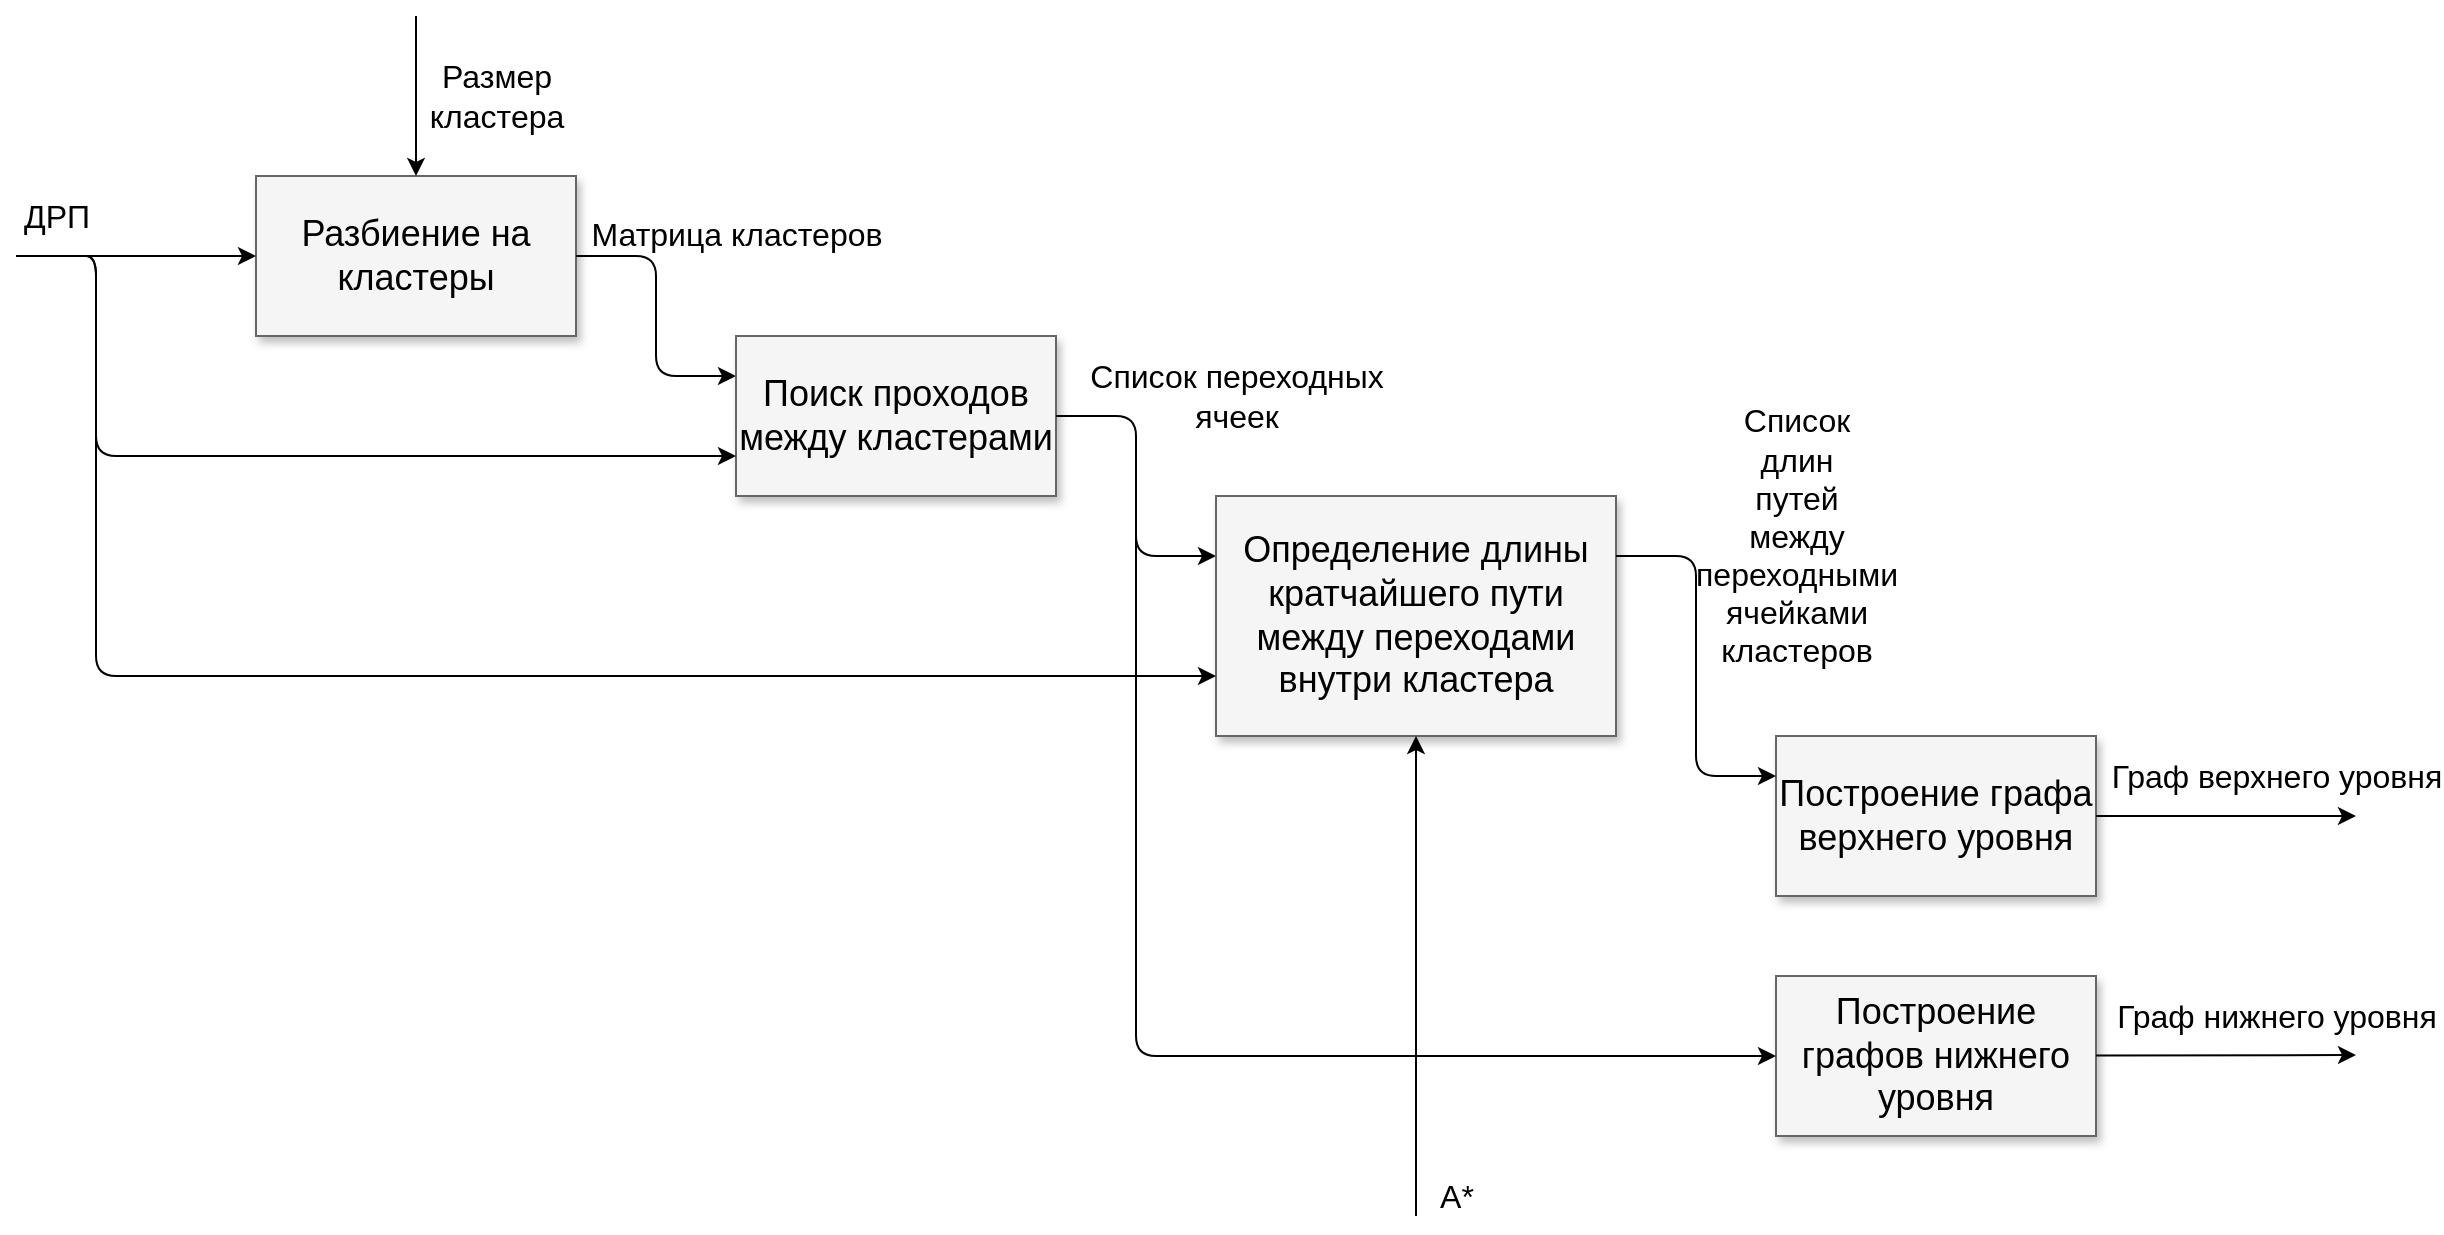 <mxfile version="13.1.14" type="device"><diagram name="Page-1" id="90a13364-a465-7bf4-72fc-28e22215d7a0"><mxGraphModel dx="1422" dy="791" grid="1" gridSize="10" guides="1" tooltips="1" connect="1" arrows="1" fold="1" page="1" pageScale="1.5" pageWidth="1169" pageHeight="826" background="#ffffff" math="0" shadow="0"><root><mxCell id="0" style=";html=1;"/><mxCell id="1" style=";html=1;" parent="0"/><mxCell id="3a17f1ce550125da-2" value="Разбиение на кластеры" style="whiteSpace=wrap;html=1;shadow=1;fontSize=18;fillColor=#f5f5f5;strokeColor=#666666;" parent="1" vertex="1"><mxGeometry x="520" y="440" width="160" height="80" as="geometry"/></mxCell><mxCell id="FktiYtGoNUdrPWUrlvSo-1" value="" style="endArrow=classic;html=1;entryX=0;entryY=0.5;entryDx=0;entryDy=0;" edge="1" parent="1" target="3a17f1ce550125da-2"><mxGeometry width="50" height="50" relative="1" as="geometry"><mxPoint x="400" y="480" as="sourcePoint"/><mxPoint x="450" y="440" as="targetPoint"/><Array as="points"><mxPoint x="490" y="480"/></Array></mxGeometry></mxCell><mxCell id="FktiYtGoNUdrPWUrlvSo-2" value="ДРП" style="edgeLabel;html=1;align=center;verticalAlign=middle;resizable=0;points=[];fontSize=16;" vertex="1" connectable="0" parent="FktiYtGoNUdrPWUrlvSo-1"><mxGeometry x="0.167" y="3" relative="1" as="geometry"><mxPoint x="-50" y="-17" as="offset"/></mxGeometry></mxCell><mxCell id="FktiYtGoNUdrPWUrlvSo-3" value="" style="endArrow=classic;html=1;entryX=0.5;entryY=0;entryDx=0;entryDy=0;" edge="1" parent="1" target="3a17f1ce550125da-2"><mxGeometry width="50" height="50" relative="1" as="geometry"><mxPoint x="600" y="360" as="sourcePoint"/><mxPoint x="620" y="620" as="targetPoint"/></mxGeometry></mxCell><mxCell id="FktiYtGoNUdrPWUrlvSo-4" value="&lt;div style=&quot;font-size: 16px;&quot;&gt;Размер &lt;br style=&quot;font-size: 16px;&quot;&gt;&lt;/div&gt;&lt;div style=&quot;font-size: 16px;&quot;&gt;кластера&lt;/div&gt;" style="edgeLabel;html=1;align=center;verticalAlign=middle;resizable=0;points=[];rotation=0;fontSize=16;" vertex="1" connectable="0" parent="FktiYtGoNUdrPWUrlvSo-3"><mxGeometry x="-0.625" y="2" relative="1" as="geometry"><mxPoint x="38" y="25" as="offset"/></mxGeometry></mxCell><mxCell id="FktiYtGoNUdrPWUrlvSo-5" value="" style="endArrow=classic;html=1;exitX=1;exitY=0.5;exitDx=0;exitDy=0;entryX=0;entryY=0.25;entryDx=0;entryDy=0;" edge="1" parent="1" source="3a17f1ce550125da-2" target="FktiYtGoNUdrPWUrlvSo-6"><mxGeometry width="50" height="50" relative="1" as="geometry"><mxPoint x="850" y="670" as="sourcePoint"/><mxPoint x="800" y="560" as="targetPoint"/><Array as="points"><mxPoint x="720" y="480"/><mxPoint x="720" y="540"/><mxPoint x="760" y="540"/></Array></mxGeometry></mxCell><mxCell id="FktiYtGoNUdrPWUrlvSo-7" value="Матрица кластеров" style="edgeLabel;html=1;align=center;verticalAlign=middle;resizable=0;points=[];fontSize=16;" vertex="1" connectable="0" parent="FktiYtGoNUdrPWUrlvSo-5"><mxGeometry x="-0.2" y="-17" relative="1" as="geometry"><mxPoint x="57" y="-27" as="offset"/></mxGeometry></mxCell><mxCell id="FktiYtGoNUdrPWUrlvSo-6" value="Поиск проходов между кластерами" style="whiteSpace=wrap;html=1;shadow=1;fontSize=18;fillColor=#f5f5f5;strokeColor=#666666;" vertex="1" parent="1"><mxGeometry x="760" y="520" width="160" height="80" as="geometry"/></mxCell><mxCell id="FktiYtGoNUdrPWUrlvSo-8" value="" style="endArrow=classic;html=1;entryX=0;entryY=0.75;entryDx=0;entryDy=0;" edge="1" parent="1" target="FktiYtGoNUdrPWUrlvSo-6"><mxGeometry width="50" height="50" relative="1" as="geometry"><mxPoint x="430" y="480" as="sourcePoint"/><mxPoint x="900" y="620" as="targetPoint"/><Array as="points"><mxPoint x="440" y="480"/><mxPoint x="440" y="580"/></Array></mxGeometry></mxCell><mxCell id="FktiYtGoNUdrPWUrlvSo-9" value="" style="endArrow=classic;html=1;exitX=1;exitY=0.5;exitDx=0;exitDy=0;entryX=0;entryY=0.25;entryDx=0;entryDy=0;" edge="1" parent="1" source="FktiYtGoNUdrPWUrlvSo-6" target="FktiYtGoNUdrPWUrlvSo-11"><mxGeometry width="50" height="50" relative="1" as="geometry"><mxPoint x="960" y="540" as="sourcePoint"/><mxPoint x="1040" y="560" as="targetPoint"/><Array as="points"><mxPoint x="960" y="560"/><mxPoint x="960" y="630"/></Array></mxGeometry></mxCell><mxCell id="FktiYtGoNUdrPWUrlvSo-10" value="&lt;div style=&quot;font-size: 16px;&quot;&gt;Список переходных &lt;br style=&quot;font-size: 16px;&quot;&gt;&lt;/div&gt;&lt;div style=&quot;font-size: 16px;&quot;&gt;ячеек&lt;/div&gt;" style="edgeLabel;html=1;align=center;verticalAlign=middle;resizable=0;points=[];labelBackgroundColor=none;fontSize=16;" vertex="1" connectable="0" parent="FktiYtGoNUdrPWUrlvSo-9"><mxGeometry x="0.4" y="1" relative="1" as="geometry"><mxPoint x="49" y="-75" as="offset"/></mxGeometry></mxCell><mxCell id="FktiYtGoNUdrPWUrlvSo-11" value="Определение длины кратчайшего пути между переходами внутри кластера" style="whiteSpace=wrap;html=1;shadow=1;fontSize=18;fillColor=#f5f5f5;strokeColor=#666666;" vertex="1" parent="1"><mxGeometry x="1000" y="600" width="200" height="120" as="geometry"/></mxCell><mxCell id="FktiYtGoNUdrPWUrlvSo-12" value="" style="endArrow=classic;html=1;entryX=0;entryY=0.75;entryDx=0;entryDy=0;" edge="1" parent="1" target="FktiYtGoNUdrPWUrlvSo-11"><mxGeometry width="50" height="50" relative="1" as="geometry"><mxPoint x="430" y="480" as="sourcePoint"/><mxPoint x="900" y="620" as="targetPoint"/><Array as="points"><mxPoint x="440" y="480"/><mxPoint x="440" y="690"/></Array></mxGeometry></mxCell><mxCell id="FktiYtGoNUdrPWUrlvSo-13" value="" style="endArrow=classic;html=1;entryX=0.5;entryY=1;entryDx=0;entryDy=0;" edge="1" parent="1" target="FktiYtGoNUdrPWUrlvSo-11"><mxGeometry width="50" height="50" relative="1" as="geometry"><mxPoint x="1100" y="960" as="sourcePoint"/><mxPoint x="1120" y="760" as="targetPoint"/></mxGeometry></mxCell><mxCell id="FktiYtGoNUdrPWUrlvSo-14" value="A*" style="edgeLabel;html=1;align=center;verticalAlign=middle;resizable=0;points=[];fontSize=16;" vertex="1" connectable="0" parent="FktiYtGoNUdrPWUrlvSo-13"><mxGeometry x="0.375" y="-1" relative="1" as="geometry"><mxPoint x="19" y="155" as="offset"/></mxGeometry></mxCell><mxCell id="FktiYtGoNUdrPWUrlvSo-15" value="Построение графа верхнего уровня" style="whiteSpace=wrap;html=1;shadow=1;fontSize=18;fillColor=#f5f5f5;strokeColor=#666666;" vertex="1" parent="1"><mxGeometry x="1280" y="720" width="160" height="80" as="geometry"/></mxCell><mxCell id="FktiYtGoNUdrPWUrlvSo-16" value="" style="endArrow=classic;html=1;exitX=1;exitY=0.25;exitDx=0;exitDy=0;entryX=0;entryY=0.25;entryDx=0;entryDy=0;" edge="1" parent="1" source="FktiYtGoNUdrPWUrlvSo-11" target="FktiYtGoNUdrPWUrlvSo-15"><mxGeometry width="50" height="50" relative="1" as="geometry"><mxPoint x="1200" y="640" as="sourcePoint"/><mxPoint x="1280" y="710" as="targetPoint"/><Array as="points"><mxPoint x="1240" y="630"/><mxPoint x="1240" y="740"/></Array></mxGeometry></mxCell><mxCell id="FktiYtGoNUdrPWUrlvSo-17" value="&lt;div style=&quot;font-size: 16px;&quot;&gt;Список &lt;br style=&quot;font-size: 16px;&quot;&gt;&lt;/div&gt;&lt;div style=&quot;font-size: 16px;&quot;&gt;длин &lt;br style=&quot;font-size: 16px;&quot;&gt;&lt;/div&gt;&lt;div style=&quot;font-size: 16px;&quot;&gt;путей &lt;br style=&quot;font-size: 16px;&quot;&gt;&lt;/div&gt;&lt;div style=&quot;font-size: 16px;&quot;&gt;между &lt;br style=&quot;font-size: 16px;&quot;&gt;&lt;/div&gt;&lt;div style=&quot;font-size: 16px;&quot;&gt;переходными &lt;br style=&quot;font-size: 16px;&quot;&gt;&lt;/div&gt;&lt;div style=&quot;font-size: 16px;&quot;&gt;ячейками &lt;br style=&quot;font-size: 16px;&quot;&gt;&lt;/div&gt;&lt;div style=&quot;font-size: 16px;&quot;&gt;кластеров&lt;/div&gt;" style="edgeLabel;html=1;align=center;verticalAlign=middle;resizable=0;points=[];labelBackgroundColor=none;fontSize=16;" vertex="1" connectable="0" parent="FktiYtGoNUdrPWUrlvSo-16"><mxGeometry x="0.4" y="1" relative="1" as="geometry"><mxPoint x="49" y="-103" as="offset"/></mxGeometry></mxCell><mxCell id="FktiYtGoNUdrPWUrlvSo-18" value="Построение графов нижнего уровня" style="whiteSpace=wrap;html=1;shadow=1;fontSize=18;fillColor=#f5f5f5;strokeColor=#666666;" vertex="1" parent="1"><mxGeometry x="1280" y="840" width="160" height="80" as="geometry"/></mxCell><mxCell id="FktiYtGoNUdrPWUrlvSo-19" value="" style="endArrow=classic;html=1;entryX=0;entryY=0.5;entryDx=0;entryDy=0;" edge="1" parent="1" target="FktiYtGoNUdrPWUrlvSo-18"><mxGeometry width="50" height="50" relative="1" as="geometry"><mxPoint x="960" y="570" as="sourcePoint"/><mxPoint x="1010" y="880" as="targetPoint"/><Array as="points"><mxPoint x="960" y="570"/><mxPoint x="960" y="880"/></Array></mxGeometry></mxCell><mxCell id="FktiYtGoNUdrPWUrlvSo-21" value="" style="endArrow=classic;html=1;exitX=1;exitY=0.5;exitDx=0;exitDy=0;" edge="1" parent="1" source="FktiYtGoNUdrPWUrlvSo-15"><mxGeometry width="50" height="50" relative="1" as="geometry"><mxPoint x="1470" y="760" as="sourcePoint"/><mxPoint x="1570" y="760" as="targetPoint"/></mxGeometry></mxCell><mxCell id="FktiYtGoNUdrPWUrlvSo-22" value="Граф верхнего уровня" style="edgeLabel;html=1;align=center;verticalAlign=middle;resizable=0;points=[];fontSize=16;" vertex="1" connectable="0" parent="FktiYtGoNUdrPWUrlvSo-21"><mxGeometry x="0.4" y="2" relative="1" as="geometry"><mxPoint x="-1" y="-18" as="offset"/></mxGeometry></mxCell><mxCell id="FktiYtGoNUdrPWUrlvSo-23" value="" style="endArrow=classic;html=1;" edge="1" parent="1" source="FktiYtGoNUdrPWUrlvSo-18"><mxGeometry width="50" height="50" relative="1" as="geometry"><mxPoint x="1440" y="879.5" as="sourcePoint"/><mxPoint x="1570" y="879.5" as="targetPoint"/></mxGeometry></mxCell><mxCell id="FktiYtGoNUdrPWUrlvSo-24" value="Граф нижнего уровня" style="edgeLabel;html=1;align=center;verticalAlign=middle;resizable=0;points=[];fontSize=16;" vertex="1" connectable="0" parent="FktiYtGoNUdrPWUrlvSo-23"><mxGeometry x="0.4" y="2" relative="1" as="geometry"><mxPoint x="-0.99" y="-18" as="offset"/></mxGeometry></mxCell></root></mxGraphModel></diagram></mxfile>